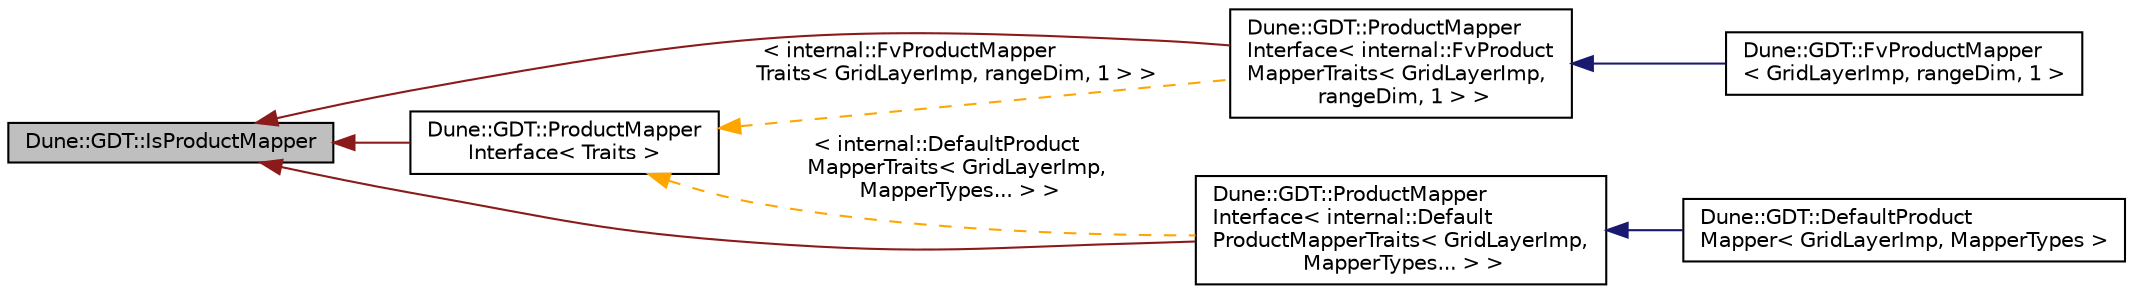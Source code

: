 digraph "Dune::GDT::IsProductMapper"
{
  edge [fontname="Helvetica",fontsize="10",labelfontname="Helvetica",labelfontsize="10"];
  node [fontname="Helvetica",fontsize="10",shape=record];
  rankdir="LR";
  Node0 [label="Dune::GDT::IsProductMapper",height=0.2,width=0.4,color="black", fillcolor="grey75", style="filled", fontcolor="black"];
  Node0 -> Node1 [dir="back",color="firebrick4",fontsize="10",style="solid",fontname="Helvetica"];
  Node1 [label="Dune::GDT::ProductMapper\lInterface\< Traits \>",height=0.2,width=0.4,color="black", fillcolor="white", style="filled",URL="$a02732.html"];
  Node1 -> Node2 [dir="back",color="orange",fontsize="10",style="dashed",label=" \< internal::FvProductMapper\lTraits\< GridLayerImp, rangeDim, 1 \> \>" ,fontname="Helvetica"];
  Node2 [label="Dune::GDT::ProductMapper\lInterface\< internal::FvProduct\lMapperTraits\< GridLayerImp,\l rangeDim, 1 \> \>",height=0.2,width=0.4,color="black", fillcolor="white", style="filled",URL="$a02732.html"];
  Node2 -> Node3 [dir="back",color="midnightblue",fontsize="10",style="solid",fontname="Helvetica"];
  Node3 [label="Dune::GDT::FvProductMapper\l\< GridLayerImp, rangeDim, 1 \>",height=0.2,width=0.4,color="black", fillcolor="white", style="filled",URL="$a02720.html"];
  Node1 -> Node4 [dir="back",color="orange",fontsize="10",style="dashed",label=" \< internal::DefaultProduct\lMapperTraits\< GridLayerImp,\l MapperTypes... \> \>" ,fontname="Helvetica"];
  Node4 [label="Dune::GDT::ProductMapper\lInterface\< internal::Default\lProductMapperTraits\< GridLayerImp,\l MapperTypes... \> \>",height=0.2,width=0.4,color="black", fillcolor="white", style="filled",URL="$a02732.html"];
  Node4 -> Node5 [dir="back",color="midnightblue",fontsize="10",style="solid",fontname="Helvetica"];
  Node5 [label="Dune::GDT::DefaultProduct\lMapper\< GridLayerImp, MapperTypes \>",height=0.2,width=0.4,color="black", fillcolor="white", style="filled",URL="$a02736.html"];
  Node0 -> Node4 [dir="back",color="firebrick4",fontsize="10",style="solid",fontname="Helvetica"];
  Node0 -> Node2 [dir="back",color="firebrick4",fontsize="10",style="solid",fontname="Helvetica"];
}
